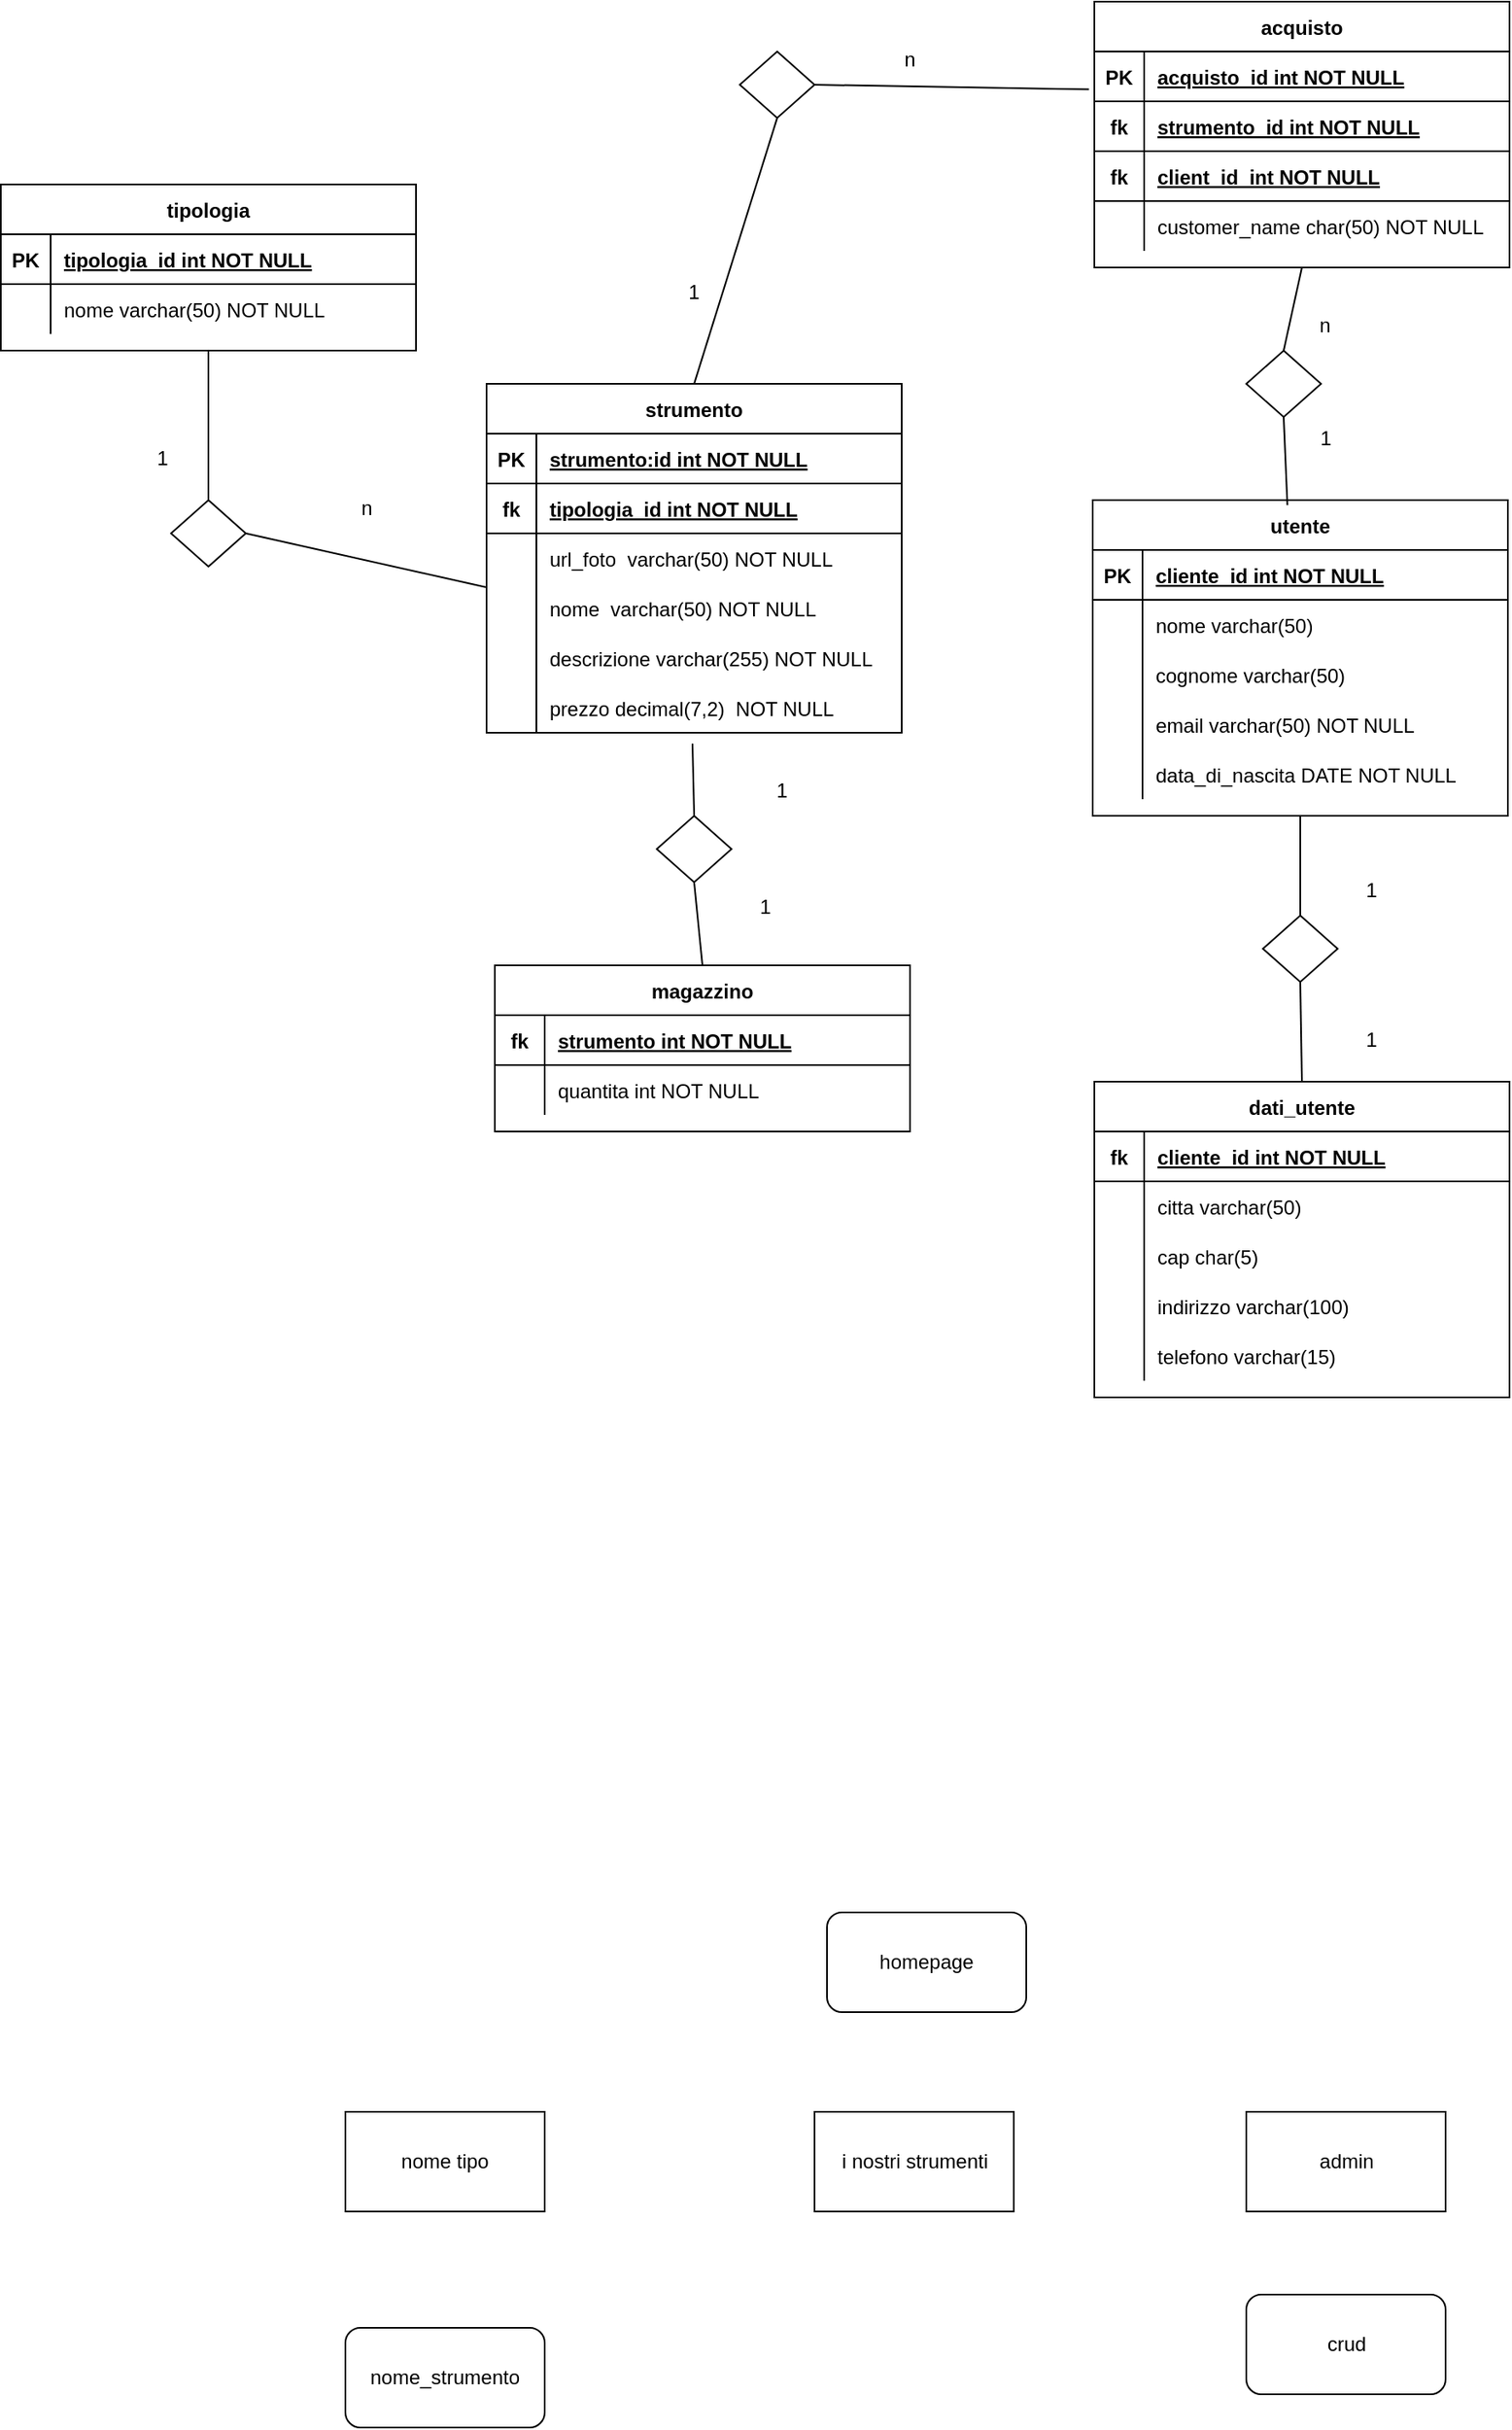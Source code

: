 <mxfile version="22.0.3" type="device">
  <diagram id="R2lEEEUBdFMjLlhIrx00" name="Page-1">
    <mxGraphModel dx="2693" dy="1909" grid="1" gridSize="10" guides="1" tooltips="1" connect="1" arrows="1" fold="1" page="1" pageScale="1" pageWidth="850" pageHeight="1100" math="0" shadow="0" extFonts="Permanent Marker^https://fonts.googleapis.com/css?family=Permanent+Marker">
      <root>
        <mxCell id="0" />
        <mxCell id="1" parent="0" />
        <mxCell id="C-vyLk0tnHw3VtMMgP7b-23" value="strumento" style="shape=table;startSize=30;container=1;collapsible=1;childLayout=tableLayout;fixedRows=1;rowLines=0;fontStyle=1;align=center;resizeLast=1;" parent="1" vertex="1">
          <mxGeometry x="125" y="200" width="250" height="210" as="geometry" />
        </mxCell>
        <mxCell id="0L6NNdQoNiZT2epKja19-103" value="" style="shape=partialRectangle;collapsible=0;dropTarget=0;pointerEvents=0;fillColor=none;points=[[0,0.5],[1,0.5]];portConstraint=eastwest;top=0;left=0;right=0;bottom=1;" parent="C-vyLk0tnHw3VtMMgP7b-23" vertex="1">
          <mxGeometry y="30" width="250" height="30" as="geometry" />
        </mxCell>
        <mxCell id="0L6NNdQoNiZT2epKja19-104" value="PK" style="shape=partialRectangle;overflow=hidden;connectable=0;fillColor=none;top=0;left=0;bottom=0;right=0;fontStyle=1;" parent="0L6NNdQoNiZT2epKja19-103" vertex="1">
          <mxGeometry width="30" height="30" as="geometry">
            <mxRectangle width="30" height="30" as="alternateBounds" />
          </mxGeometry>
        </mxCell>
        <mxCell id="0L6NNdQoNiZT2epKja19-105" value="strumento:id int NOT NULL " style="shape=partialRectangle;overflow=hidden;connectable=0;fillColor=none;top=0;left=0;bottom=0;right=0;align=left;spacingLeft=6;fontStyle=5;" parent="0L6NNdQoNiZT2epKja19-103" vertex="1">
          <mxGeometry x="30" width="220" height="30" as="geometry">
            <mxRectangle width="220" height="30" as="alternateBounds" />
          </mxGeometry>
        </mxCell>
        <mxCell id="C-vyLk0tnHw3VtMMgP7b-24" value="" style="shape=partialRectangle;collapsible=0;dropTarget=0;pointerEvents=0;fillColor=none;points=[[0,0.5],[1,0.5]];portConstraint=eastwest;top=0;left=0;right=0;bottom=1;" parent="C-vyLk0tnHw3VtMMgP7b-23" vertex="1">
          <mxGeometry y="60" width="250" height="30" as="geometry" />
        </mxCell>
        <mxCell id="C-vyLk0tnHw3VtMMgP7b-25" value="fk" style="shape=partialRectangle;overflow=hidden;connectable=0;fillColor=none;top=0;left=0;bottom=0;right=0;fontStyle=1;" parent="C-vyLk0tnHw3VtMMgP7b-24" vertex="1">
          <mxGeometry width="30" height="30" as="geometry">
            <mxRectangle width="30" height="30" as="alternateBounds" />
          </mxGeometry>
        </mxCell>
        <mxCell id="C-vyLk0tnHw3VtMMgP7b-26" value="tipologia_id int NOT NULL " style="shape=partialRectangle;overflow=hidden;connectable=0;fillColor=none;top=0;left=0;bottom=0;right=0;align=left;spacingLeft=6;fontStyle=5;" parent="C-vyLk0tnHw3VtMMgP7b-24" vertex="1">
          <mxGeometry x="30" width="220" height="30" as="geometry">
            <mxRectangle width="220" height="30" as="alternateBounds" />
          </mxGeometry>
        </mxCell>
        <mxCell id="0L6NNdQoNiZT2epKja19-24" value="" style="shape=partialRectangle;collapsible=0;dropTarget=0;pointerEvents=0;fillColor=none;points=[[0,0.5],[1,0.5]];portConstraint=eastwest;top=0;left=0;right=0;bottom=0;" parent="C-vyLk0tnHw3VtMMgP7b-23" vertex="1">
          <mxGeometry y="90" width="250" height="30" as="geometry" />
        </mxCell>
        <mxCell id="0L6NNdQoNiZT2epKja19-25" value="" style="shape=partialRectangle;overflow=hidden;connectable=0;fillColor=none;top=0;left=0;bottom=0;right=0;" parent="0L6NNdQoNiZT2epKja19-24" vertex="1">
          <mxGeometry width="30" height="30" as="geometry">
            <mxRectangle width="30" height="30" as="alternateBounds" />
          </mxGeometry>
        </mxCell>
        <mxCell id="0L6NNdQoNiZT2epKja19-26" value="url_foto  varchar(50) NOT NULL" style="shape=partialRectangle;overflow=hidden;connectable=0;fillColor=none;top=0;left=0;bottom=0;right=0;align=left;spacingLeft=6;" parent="0L6NNdQoNiZT2epKja19-24" vertex="1">
          <mxGeometry x="30" width="220" height="30" as="geometry">
            <mxRectangle width="220" height="30" as="alternateBounds" />
          </mxGeometry>
        </mxCell>
        <mxCell id="0L6NNdQoNiZT2epKja19-27" value="" style="shape=partialRectangle;collapsible=0;dropTarget=0;pointerEvents=0;fillColor=none;points=[[0,0.5],[1,0.5]];portConstraint=eastwest;top=0;left=0;right=0;bottom=0;" parent="C-vyLk0tnHw3VtMMgP7b-23" vertex="1">
          <mxGeometry y="120" width="250" height="30" as="geometry" />
        </mxCell>
        <mxCell id="0L6NNdQoNiZT2epKja19-28" value="" style="shape=partialRectangle;overflow=hidden;connectable=0;fillColor=none;top=0;left=0;bottom=0;right=0;" parent="0L6NNdQoNiZT2epKja19-27" vertex="1">
          <mxGeometry width="30" height="30" as="geometry">
            <mxRectangle width="30" height="30" as="alternateBounds" />
          </mxGeometry>
        </mxCell>
        <mxCell id="0L6NNdQoNiZT2epKja19-29" value="nome  varchar(50) NOT NULL" style="shape=partialRectangle;overflow=hidden;connectable=0;fillColor=none;top=0;left=0;bottom=0;right=0;align=left;spacingLeft=6;" parent="0L6NNdQoNiZT2epKja19-27" vertex="1">
          <mxGeometry x="30" width="220" height="30" as="geometry">
            <mxRectangle width="220" height="30" as="alternateBounds" />
          </mxGeometry>
        </mxCell>
        <mxCell id="0L6NNdQoNiZT2epKja19-30" value="" style="shape=partialRectangle;collapsible=0;dropTarget=0;pointerEvents=0;fillColor=none;points=[[0,0.5],[1,0.5]];portConstraint=eastwest;top=0;left=0;right=0;bottom=0;" parent="C-vyLk0tnHw3VtMMgP7b-23" vertex="1">
          <mxGeometry y="150" width="250" height="30" as="geometry" />
        </mxCell>
        <mxCell id="0L6NNdQoNiZT2epKja19-31" value="" style="shape=partialRectangle;overflow=hidden;connectable=0;fillColor=none;top=0;left=0;bottom=0;right=0;" parent="0L6NNdQoNiZT2epKja19-30" vertex="1">
          <mxGeometry width="30" height="30" as="geometry">
            <mxRectangle width="30" height="30" as="alternateBounds" />
          </mxGeometry>
        </mxCell>
        <mxCell id="0L6NNdQoNiZT2epKja19-32" value="descrizione varchar(255) NOT NULL" style="shape=partialRectangle;overflow=hidden;connectable=0;fillColor=none;top=0;left=0;bottom=0;right=0;align=left;spacingLeft=6;" parent="0L6NNdQoNiZT2epKja19-30" vertex="1">
          <mxGeometry x="30" width="220" height="30" as="geometry">
            <mxRectangle width="220" height="30" as="alternateBounds" />
          </mxGeometry>
        </mxCell>
        <mxCell id="C-vyLk0tnHw3VtMMgP7b-27" value="" style="shape=partialRectangle;collapsible=0;dropTarget=0;pointerEvents=0;fillColor=none;points=[[0,0.5],[1,0.5]];portConstraint=eastwest;top=0;left=0;right=0;bottom=0;" parent="C-vyLk0tnHw3VtMMgP7b-23" vertex="1">
          <mxGeometry y="180" width="250" height="30" as="geometry" />
        </mxCell>
        <mxCell id="C-vyLk0tnHw3VtMMgP7b-28" value="" style="shape=partialRectangle;overflow=hidden;connectable=0;fillColor=none;top=0;left=0;bottom=0;right=0;" parent="C-vyLk0tnHw3VtMMgP7b-27" vertex="1">
          <mxGeometry width="30" height="30" as="geometry">
            <mxRectangle width="30" height="30" as="alternateBounds" />
          </mxGeometry>
        </mxCell>
        <mxCell id="C-vyLk0tnHw3VtMMgP7b-29" value="prezzo decimal(7,2)  NOT NULL" style="shape=partialRectangle;overflow=hidden;connectable=0;fillColor=none;top=0;left=0;bottom=0;right=0;align=left;spacingLeft=6;" parent="C-vyLk0tnHw3VtMMgP7b-27" vertex="1">
          <mxGeometry x="30" width="220" height="30" as="geometry">
            <mxRectangle width="220" height="30" as="alternateBounds" />
          </mxGeometry>
        </mxCell>
        <mxCell id="0L6NNdQoNiZT2epKja19-1" value="tipologia" style="shape=table;startSize=30;container=1;collapsible=1;childLayout=tableLayout;fixedRows=1;rowLines=0;fontStyle=1;align=center;resizeLast=1;" parent="1" vertex="1">
          <mxGeometry x="-167.5" y="80" width="250" height="100" as="geometry" />
        </mxCell>
        <mxCell id="0L6NNdQoNiZT2epKja19-2" value="" style="shape=partialRectangle;collapsible=0;dropTarget=0;pointerEvents=0;fillColor=none;points=[[0,0.5],[1,0.5]];portConstraint=eastwest;top=0;left=0;right=0;bottom=1;" parent="0L6NNdQoNiZT2epKja19-1" vertex="1">
          <mxGeometry y="30" width="250" height="30" as="geometry" />
        </mxCell>
        <mxCell id="0L6NNdQoNiZT2epKja19-3" value="PK" style="shape=partialRectangle;overflow=hidden;connectable=0;fillColor=none;top=0;left=0;bottom=0;right=0;fontStyle=1;" parent="0L6NNdQoNiZT2epKja19-2" vertex="1">
          <mxGeometry width="30" height="30" as="geometry">
            <mxRectangle width="30" height="30" as="alternateBounds" />
          </mxGeometry>
        </mxCell>
        <mxCell id="0L6NNdQoNiZT2epKja19-4" value="tipologia_id int NOT NULL " style="shape=partialRectangle;overflow=hidden;connectable=0;fillColor=none;top=0;left=0;bottom=0;right=0;align=left;spacingLeft=6;fontStyle=5;" parent="0L6NNdQoNiZT2epKja19-2" vertex="1">
          <mxGeometry x="30" width="220" height="30" as="geometry">
            <mxRectangle width="220" height="30" as="alternateBounds" />
          </mxGeometry>
        </mxCell>
        <mxCell id="0L6NNdQoNiZT2epKja19-5" value="" style="shape=partialRectangle;collapsible=0;dropTarget=0;pointerEvents=0;fillColor=none;points=[[0,0.5],[1,0.5]];portConstraint=eastwest;top=0;left=0;right=0;bottom=0;" parent="0L6NNdQoNiZT2epKja19-1" vertex="1">
          <mxGeometry y="60" width="250" height="30" as="geometry" />
        </mxCell>
        <mxCell id="0L6NNdQoNiZT2epKja19-6" value="" style="shape=partialRectangle;overflow=hidden;connectable=0;fillColor=none;top=0;left=0;bottom=0;right=0;" parent="0L6NNdQoNiZT2epKja19-5" vertex="1">
          <mxGeometry width="30" height="30" as="geometry">
            <mxRectangle width="30" height="30" as="alternateBounds" />
          </mxGeometry>
        </mxCell>
        <mxCell id="0L6NNdQoNiZT2epKja19-7" value="nome varchar(50) NOT NULL" style="shape=partialRectangle;overflow=hidden;connectable=0;fillColor=none;top=0;left=0;bottom=0;right=0;align=left;spacingLeft=6;" parent="0L6NNdQoNiZT2epKja19-5" vertex="1">
          <mxGeometry x="30" width="220" height="30" as="geometry">
            <mxRectangle width="220" height="30" as="alternateBounds" />
          </mxGeometry>
        </mxCell>
        <mxCell id="0L6NNdQoNiZT2epKja19-8" value="utente" style="shape=table;startSize=30;container=1;collapsible=1;childLayout=tableLayout;fixedRows=1;rowLines=0;fontStyle=1;align=center;resizeLast=1;" parent="1" vertex="1">
          <mxGeometry x="490" y="270" width="250" height="190" as="geometry" />
        </mxCell>
        <mxCell id="0L6NNdQoNiZT2epKja19-9" value="" style="shape=partialRectangle;collapsible=0;dropTarget=0;pointerEvents=0;fillColor=none;points=[[0,0.5],[1,0.5]];portConstraint=eastwest;top=0;left=0;right=0;bottom=1;" parent="0L6NNdQoNiZT2epKja19-8" vertex="1">
          <mxGeometry y="30" width="250" height="30" as="geometry" />
        </mxCell>
        <mxCell id="0L6NNdQoNiZT2epKja19-10" value="PK" style="shape=partialRectangle;overflow=hidden;connectable=0;fillColor=none;top=0;left=0;bottom=0;right=0;fontStyle=1;" parent="0L6NNdQoNiZT2epKja19-9" vertex="1">
          <mxGeometry width="30" height="30" as="geometry">
            <mxRectangle width="30" height="30" as="alternateBounds" />
          </mxGeometry>
        </mxCell>
        <mxCell id="0L6NNdQoNiZT2epKja19-11" value="cliente_id int NOT NULL " style="shape=partialRectangle;overflow=hidden;connectable=0;fillColor=none;top=0;left=0;bottom=0;right=0;align=left;spacingLeft=6;fontStyle=5;" parent="0L6NNdQoNiZT2epKja19-9" vertex="1">
          <mxGeometry x="30" width="220" height="30" as="geometry">
            <mxRectangle width="220" height="30" as="alternateBounds" />
          </mxGeometry>
        </mxCell>
        <mxCell id="0L6NNdQoNiZT2epKja19-12" value="" style="shape=partialRectangle;collapsible=0;dropTarget=0;pointerEvents=0;fillColor=none;points=[[0,0.5],[1,0.5]];portConstraint=eastwest;top=0;left=0;right=0;bottom=0;" parent="0L6NNdQoNiZT2epKja19-8" vertex="1">
          <mxGeometry y="60" width="250" height="30" as="geometry" />
        </mxCell>
        <mxCell id="0L6NNdQoNiZT2epKja19-13" value="" style="shape=partialRectangle;overflow=hidden;connectable=0;fillColor=none;top=0;left=0;bottom=0;right=0;" parent="0L6NNdQoNiZT2epKja19-12" vertex="1">
          <mxGeometry width="30" height="30" as="geometry">
            <mxRectangle width="30" height="30" as="alternateBounds" />
          </mxGeometry>
        </mxCell>
        <mxCell id="0L6NNdQoNiZT2epKja19-14" value="nome varchar(50)" style="shape=partialRectangle;overflow=hidden;connectable=0;fillColor=none;top=0;left=0;bottom=0;right=0;align=left;spacingLeft=6;" parent="0L6NNdQoNiZT2epKja19-12" vertex="1">
          <mxGeometry x="30" width="220" height="30" as="geometry">
            <mxRectangle width="220" height="30" as="alternateBounds" />
          </mxGeometry>
        </mxCell>
        <mxCell id="0L6NNdQoNiZT2epKja19-48" value="" style="shape=partialRectangle;collapsible=0;dropTarget=0;pointerEvents=0;fillColor=none;points=[[0,0.5],[1,0.5]];portConstraint=eastwest;top=0;left=0;right=0;bottom=0;" parent="0L6NNdQoNiZT2epKja19-8" vertex="1">
          <mxGeometry y="90" width="250" height="30" as="geometry" />
        </mxCell>
        <mxCell id="0L6NNdQoNiZT2epKja19-49" value="" style="shape=partialRectangle;overflow=hidden;connectable=0;fillColor=none;top=0;left=0;bottom=0;right=0;" parent="0L6NNdQoNiZT2epKja19-48" vertex="1">
          <mxGeometry width="30" height="30" as="geometry">
            <mxRectangle width="30" height="30" as="alternateBounds" />
          </mxGeometry>
        </mxCell>
        <mxCell id="0L6NNdQoNiZT2epKja19-50" value="cognome varchar(50) " style="shape=partialRectangle;overflow=hidden;connectable=0;fillColor=none;top=0;left=0;bottom=0;right=0;align=left;spacingLeft=6;" parent="0L6NNdQoNiZT2epKja19-48" vertex="1">
          <mxGeometry x="30" width="220" height="30" as="geometry">
            <mxRectangle width="220" height="30" as="alternateBounds" />
          </mxGeometry>
        </mxCell>
        <mxCell id="0L6NNdQoNiZT2epKja19-51" value="" style="shape=partialRectangle;collapsible=0;dropTarget=0;pointerEvents=0;fillColor=none;points=[[0,0.5],[1,0.5]];portConstraint=eastwest;top=0;left=0;right=0;bottom=0;" parent="0L6NNdQoNiZT2epKja19-8" vertex="1">
          <mxGeometry y="120" width="250" height="30" as="geometry" />
        </mxCell>
        <mxCell id="0L6NNdQoNiZT2epKja19-52" value="" style="shape=partialRectangle;overflow=hidden;connectable=0;fillColor=none;top=0;left=0;bottom=0;right=0;" parent="0L6NNdQoNiZT2epKja19-51" vertex="1">
          <mxGeometry width="30" height="30" as="geometry">
            <mxRectangle width="30" height="30" as="alternateBounds" />
          </mxGeometry>
        </mxCell>
        <mxCell id="0L6NNdQoNiZT2epKja19-53" value="email varchar(50) NOT NULL" style="shape=partialRectangle;overflow=hidden;connectable=0;fillColor=none;top=0;left=0;bottom=0;right=0;align=left;spacingLeft=6;" parent="0L6NNdQoNiZT2epKja19-51" vertex="1">
          <mxGeometry x="30" width="220" height="30" as="geometry">
            <mxRectangle width="220" height="30" as="alternateBounds" />
          </mxGeometry>
        </mxCell>
        <mxCell id="0L6NNdQoNiZT2epKja19-54" value="" style="shape=partialRectangle;collapsible=0;dropTarget=0;pointerEvents=0;fillColor=none;points=[[0,0.5],[1,0.5]];portConstraint=eastwest;top=0;left=0;right=0;bottom=0;" parent="0L6NNdQoNiZT2epKja19-8" vertex="1">
          <mxGeometry y="150" width="250" height="30" as="geometry" />
        </mxCell>
        <mxCell id="0L6NNdQoNiZT2epKja19-55" value="" style="shape=partialRectangle;overflow=hidden;connectable=0;fillColor=none;top=0;left=0;bottom=0;right=0;" parent="0L6NNdQoNiZT2epKja19-54" vertex="1">
          <mxGeometry width="30" height="30" as="geometry">
            <mxRectangle width="30" height="30" as="alternateBounds" />
          </mxGeometry>
        </mxCell>
        <mxCell id="0L6NNdQoNiZT2epKja19-56" value="data_di_nascita DATE NOT NULL" style="shape=partialRectangle;overflow=hidden;connectable=0;fillColor=none;top=0;left=0;bottom=0;right=0;align=left;spacingLeft=6;" parent="0L6NNdQoNiZT2epKja19-54" vertex="1">
          <mxGeometry x="30" width="220" height="30" as="geometry">
            <mxRectangle width="220" height="30" as="alternateBounds" />
          </mxGeometry>
        </mxCell>
        <mxCell id="0L6NNdQoNiZT2epKja19-15" value="acquisto" style="shape=table;startSize=30;container=1;collapsible=1;childLayout=tableLayout;fixedRows=1;rowLines=0;fontStyle=1;align=center;resizeLast=1;" parent="1" vertex="1">
          <mxGeometry x="491" y="-30" width="250" height="160" as="geometry" />
        </mxCell>
        <mxCell id="0L6NNdQoNiZT2epKja19-16" value="" style="shape=partialRectangle;collapsible=0;dropTarget=0;pointerEvents=0;fillColor=none;points=[[0,0.5],[1,0.5]];portConstraint=eastwest;top=0;left=0;right=0;bottom=1;" parent="0L6NNdQoNiZT2epKja19-15" vertex="1">
          <mxGeometry y="30" width="250" height="30" as="geometry" />
        </mxCell>
        <mxCell id="0L6NNdQoNiZT2epKja19-17" value="PK" style="shape=partialRectangle;overflow=hidden;connectable=0;fillColor=none;top=0;left=0;bottom=0;right=0;fontStyle=1;" parent="0L6NNdQoNiZT2epKja19-16" vertex="1">
          <mxGeometry width="30" height="30" as="geometry">
            <mxRectangle width="30" height="30" as="alternateBounds" />
          </mxGeometry>
        </mxCell>
        <mxCell id="0L6NNdQoNiZT2epKja19-18" value="acquisto_id int NOT NULL " style="shape=partialRectangle;overflow=hidden;connectable=0;fillColor=none;top=0;left=0;bottom=0;right=0;align=left;spacingLeft=6;fontStyle=5;" parent="0L6NNdQoNiZT2epKja19-16" vertex="1">
          <mxGeometry x="30" width="220" height="30" as="geometry">
            <mxRectangle width="220" height="30" as="alternateBounds" />
          </mxGeometry>
        </mxCell>
        <mxCell id="0L6NNdQoNiZT2epKja19-107" value="" style="shape=partialRectangle;collapsible=0;dropTarget=0;pointerEvents=0;fillColor=none;points=[[0,0.5],[1,0.5]];portConstraint=eastwest;top=0;left=0;right=0;bottom=1;" parent="0L6NNdQoNiZT2epKja19-15" vertex="1">
          <mxGeometry y="60" width="250" height="30" as="geometry" />
        </mxCell>
        <mxCell id="0L6NNdQoNiZT2epKja19-108" value="fk" style="shape=partialRectangle;overflow=hidden;connectable=0;fillColor=none;top=0;left=0;bottom=0;right=0;fontStyle=1;" parent="0L6NNdQoNiZT2epKja19-107" vertex="1">
          <mxGeometry width="30" height="30" as="geometry">
            <mxRectangle width="30" height="30" as="alternateBounds" />
          </mxGeometry>
        </mxCell>
        <mxCell id="0L6NNdQoNiZT2epKja19-109" value="strumento_id int NOT NULL " style="shape=partialRectangle;overflow=hidden;connectable=0;fillColor=none;top=0;left=0;bottom=0;right=0;align=left;spacingLeft=6;fontStyle=5;" parent="0L6NNdQoNiZT2epKja19-107" vertex="1">
          <mxGeometry x="30" width="220" height="30" as="geometry">
            <mxRectangle width="220" height="30" as="alternateBounds" />
          </mxGeometry>
        </mxCell>
        <mxCell id="0L6NNdQoNiZT2epKja19-110" value="" style="shape=partialRectangle;collapsible=0;dropTarget=0;pointerEvents=0;fillColor=none;points=[[0,0.5],[1,0.5]];portConstraint=eastwest;top=0;left=0;right=0;bottom=1;" parent="0L6NNdQoNiZT2epKja19-15" vertex="1">
          <mxGeometry y="90" width="250" height="30" as="geometry" />
        </mxCell>
        <mxCell id="0L6NNdQoNiZT2epKja19-111" value="fk" style="shape=partialRectangle;overflow=hidden;connectable=0;fillColor=none;top=0;left=0;bottom=0;right=0;fontStyle=1;" parent="0L6NNdQoNiZT2epKja19-110" vertex="1">
          <mxGeometry width="30" height="30" as="geometry">
            <mxRectangle width="30" height="30" as="alternateBounds" />
          </mxGeometry>
        </mxCell>
        <mxCell id="0L6NNdQoNiZT2epKja19-112" value="client_id  int NOT NULL " style="shape=partialRectangle;overflow=hidden;connectable=0;fillColor=none;top=0;left=0;bottom=0;right=0;align=left;spacingLeft=6;fontStyle=5;" parent="0L6NNdQoNiZT2epKja19-110" vertex="1">
          <mxGeometry x="30" width="220" height="30" as="geometry">
            <mxRectangle width="220" height="30" as="alternateBounds" />
          </mxGeometry>
        </mxCell>
        <mxCell id="0L6NNdQoNiZT2epKja19-19" value="" style="shape=partialRectangle;collapsible=0;dropTarget=0;pointerEvents=0;fillColor=none;points=[[0,0.5],[1,0.5]];portConstraint=eastwest;top=0;left=0;right=0;bottom=0;" parent="0L6NNdQoNiZT2epKja19-15" vertex="1">
          <mxGeometry y="120" width="250" height="30" as="geometry" />
        </mxCell>
        <mxCell id="0L6NNdQoNiZT2epKja19-20" value="" style="shape=partialRectangle;overflow=hidden;connectable=0;fillColor=none;top=0;left=0;bottom=0;right=0;" parent="0L6NNdQoNiZT2epKja19-19" vertex="1">
          <mxGeometry width="30" height="30" as="geometry">
            <mxRectangle width="30" height="30" as="alternateBounds" />
          </mxGeometry>
        </mxCell>
        <mxCell id="0L6NNdQoNiZT2epKja19-21" value="customer_name char(50) NOT NULL" style="shape=partialRectangle;overflow=hidden;connectable=0;fillColor=none;top=0;left=0;bottom=0;right=0;align=left;spacingLeft=6;" parent="0L6NNdQoNiZT2epKja19-19" vertex="1">
          <mxGeometry x="30" width="220" height="30" as="geometry">
            <mxRectangle width="220" height="30" as="alternateBounds" />
          </mxGeometry>
        </mxCell>
        <mxCell id="0L6NNdQoNiZT2epKja19-33" value="" style="rhombus;whiteSpace=wrap;html=1;" parent="1" vertex="1">
          <mxGeometry x="-65" y="270" width="45" height="40" as="geometry" />
        </mxCell>
        <mxCell id="0L6NNdQoNiZT2epKja19-34" value="" style="endArrow=none;html=1;rounded=0;entryX=1;entryY=0.5;entryDx=0;entryDy=0;exitX=-0.002;exitY=0.08;exitDx=0;exitDy=0;exitPerimeter=0;" parent="1" source="0L6NNdQoNiZT2epKja19-27" target="0L6NNdQoNiZT2epKja19-33" edge="1">
          <mxGeometry width="50" height="50" relative="1" as="geometry">
            <mxPoint x="400" y="300" as="sourcePoint" />
            <mxPoint x="450" y="250" as="targetPoint" />
          </mxGeometry>
        </mxCell>
        <mxCell id="0L6NNdQoNiZT2epKja19-35" value="" style="endArrow=none;html=1;rounded=0;entryX=0.5;entryY=1;entryDx=0;entryDy=0;exitX=0.5;exitY=0;exitDx=0;exitDy=0;" parent="1" source="0L6NNdQoNiZT2epKja19-33" target="0L6NNdQoNiZT2epKja19-1" edge="1">
          <mxGeometry width="50" height="50" relative="1" as="geometry">
            <mxPoint x="400" y="300" as="sourcePoint" />
            <mxPoint x="450" y="250" as="targetPoint" />
          </mxGeometry>
        </mxCell>
        <mxCell id="0L6NNdQoNiZT2epKja19-37" value="1" style="text;html=1;strokeColor=none;fillColor=none;align=center;verticalAlign=middle;whiteSpace=wrap;rounded=0;" parent="1" vertex="1">
          <mxGeometry x="-100" y="230" width="60" height="30" as="geometry" />
        </mxCell>
        <mxCell id="0L6NNdQoNiZT2epKja19-38" value="" style="rhombus;whiteSpace=wrap;html=1;" parent="1" vertex="1">
          <mxGeometry x="277.5" width="45" height="40" as="geometry" />
        </mxCell>
        <mxCell id="0L6NNdQoNiZT2epKja19-39" value="" style="endArrow=none;html=1;rounded=0;entryX=0.5;entryY=1;entryDx=0;entryDy=0;exitX=0.5;exitY=0;exitDx=0;exitDy=0;" parent="1" source="C-vyLk0tnHw3VtMMgP7b-23" target="0L6NNdQoNiZT2epKja19-38" edge="1">
          <mxGeometry width="50" height="50" relative="1" as="geometry">
            <mxPoint x="400" y="300" as="sourcePoint" />
            <mxPoint x="450" y="250" as="targetPoint" />
          </mxGeometry>
        </mxCell>
        <mxCell id="0L6NNdQoNiZT2epKja19-40" value="" style="endArrow=none;html=1;rounded=0;entryX=-0.013;entryY=0.76;entryDx=0;entryDy=0;entryPerimeter=0;exitX=1;exitY=0.5;exitDx=0;exitDy=0;" parent="1" source="0L6NNdQoNiZT2epKja19-38" target="0L6NNdQoNiZT2epKja19-16" edge="1">
          <mxGeometry width="50" height="50" relative="1" as="geometry">
            <mxPoint x="400" y="300" as="sourcePoint" />
            <mxPoint x="450" y="250" as="targetPoint" />
          </mxGeometry>
        </mxCell>
        <mxCell id="0L6NNdQoNiZT2epKja19-41" value="1" style="text;html=1;strokeColor=none;fillColor=none;align=center;verticalAlign=middle;whiteSpace=wrap;rounded=0;" parent="1" vertex="1">
          <mxGeometry x="220" y="130" width="60" height="30" as="geometry" />
        </mxCell>
        <mxCell id="0L6NNdQoNiZT2epKja19-42" value="n" style="text;html=1;strokeColor=none;fillColor=none;align=center;verticalAlign=middle;whiteSpace=wrap;rounded=0;" parent="1" vertex="1">
          <mxGeometry x="350" y="-10" width="60" height="30" as="geometry" />
        </mxCell>
        <mxCell id="0L6NNdQoNiZT2epKja19-43" value="" style="rhombus;whiteSpace=wrap;html=1;" parent="1" vertex="1">
          <mxGeometry x="582.5" y="180" width="45" height="40" as="geometry" />
        </mxCell>
        <mxCell id="0L6NNdQoNiZT2epKja19-44" value="" style="endArrow=none;html=1;rounded=0;entryX=0.5;entryY=1;entryDx=0;entryDy=0;exitX=0.469;exitY=0.016;exitDx=0;exitDy=0;exitPerimeter=0;" parent="1" source="0L6NNdQoNiZT2epKja19-8" target="0L6NNdQoNiZT2epKja19-43" edge="1">
          <mxGeometry width="50" height="50" relative="1" as="geometry">
            <mxPoint x="400" y="300" as="sourcePoint" />
            <mxPoint x="450" y="250" as="targetPoint" />
          </mxGeometry>
        </mxCell>
        <mxCell id="0L6NNdQoNiZT2epKja19-45" value="" style="endArrow=none;html=1;rounded=0;entryX=0.5;entryY=1;entryDx=0;entryDy=0;exitX=0.5;exitY=0;exitDx=0;exitDy=0;" parent="1" source="0L6NNdQoNiZT2epKja19-43" target="0L6NNdQoNiZT2epKja19-15" edge="1">
          <mxGeometry width="50" height="50" relative="1" as="geometry">
            <mxPoint x="400" y="300" as="sourcePoint" />
            <mxPoint x="450" y="250" as="targetPoint" />
          </mxGeometry>
        </mxCell>
        <mxCell id="0L6NNdQoNiZT2epKja19-46" value="1" style="text;html=1;align=center;verticalAlign=middle;resizable=0;points=[];autosize=1;strokeColor=none;fillColor=none;" parent="1" vertex="1">
          <mxGeometry x="615" y="218" width="30" height="30" as="geometry" />
        </mxCell>
        <mxCell id="0L6NNdQoNiZT2epKja19-47" value="n" style="text;html=1;strokeColor=none;fillColor=none;align=center;verticalAlign=middle;whiteSpace=wrap;rounded=0;" parent="1" vertex="1">
          <mxGeometry x="600" y="150" width="60" height="30" as="geometry" />
        </mxCell>
        <mxCell id="0L6NNdQoNiZT2epKja19-57" value="" style="rhombus;whiteSpace=wrap;html=1;" parent="1" vertex="1">
          <mxGeometry x="592.5" y="520" width="45" height="40" as="geometry" />
        </mxCell>
        <mxCell id="0L6NNdQoNiZT2epKja19-82" value="dati_utente" style="shape=table;startSize=30;container=1;collapsible=1;childLayout=tableLayout;fixedRows=1;rowLines=0;fontStyle=1;align=center;resizeLast=1;" parent="1" vertex="1">
          <mxGeometry x="491" y="620" width="250" height="190" as="geometry" />
        </mxCell>
        <mxCell id="0L6NNdQoNiZT2epKja19-83" value="" style="shape=partialRectangle;collapsible=0;dropTarget=0;pointerEvents=0;fillColor=none;points=[[0,0.5],[1,0.5]];portConstraint=eastwest;top=0;left=0;right=0;bottom=1;" parent="0L6NNdQoNiZT2epKja19-82" vertex="1">
          <mxGeometry y="30" width="250" height="30" as="geometry" />
        </mxCell>
        <mxCell id="0L6NNdQoNiZT2epKja19-84" value="fk" style="shape=partialRectangle;overflow=hidden;connectable=0;fillColor=none;top=0;left=0;bottom=0;right=0;fontStyle=1;" parent="0L6NNdQoNiZT2epKja19-83" vertex="1">
          <mxGeometry width="30" height="30" as="geometry">
            <mxRectangle width="30" height="30" as="alternateBounds" />
          </mxGeometry>
        </mxCell>
        <mxCell id="0L6NNdQoNiZT2epKja19-85" value="cliente_id int NOT NULL " style="shape=partialRectangle;overflow=hidden;connectable=0;fillColor=none;top=0;left=0;bottom=0;right=0;align=left;spacingLeft=6;fontStyle=5;" parent="0L6NNdQoNiZT2epKja19-83" vertex="1">
          <mxGeometry x="30" width="220" height="30" as="geometry">
            <mxRectangle width="220" height="30" as="alternateBounds" />
          </mxGeometry>
        </mxCell>
        <mxCell id="0L6NNdQoNiZT2epKja19-86" value="" style="shape=partialRectangle;collapsible=0;dropTarget=0;pointerEvents=0;fillColor=none;points=[[0,0.5],[1,0.5]];portConstraint=eastwest;top=0;left=0;right=0;bottom=0;" parent="0L6NNdQoNiZT2epKja19-82" vertex="1">
          <mxGeometry y="60" width="250" height="30" as="geometry" />
        </mxCell>
        <mxCell id="0L6NNdQoNiZT2epKja19-87" value="" style="shape=partialRectangle;overflow=hidden;connectable=0;fillColor=none;top=0;left=0;bottom=0;right=0;" parent="0L6NNdQoNiZT2epKja19-86" vertex="1">
          <mxGeometry width="30" height="30" as="geometry">
            <mxRectangle width="30" height="30" as="alternateBounds" />
          </mxGeometry>
        </mxCell>
        <mxCell id="0L6NNdQoNiZT2epKja19-88" value="citta varchar(50) " style="shape=partialRectangle;overflow=hidden;connectable=0;fillColor=none;top=0;left=0;bottom=0;right=0;align=left;spacingLeft=6;" parent="0L6NNdQoNiZT2epKja19-86" vertex="1">
          <mxGeometry x="30" width="220" height="30" as="geometry">
            <mxRectangle width="220" height="30" as="alternateBounds" />
          </mxGeometry>
        </mxCell>
        <mxCell id="0L6NNdQoNiZT2epKja19-94" value="" style="shape=partialRectangle;collapsible=0;dropTarget=0;pointerEvents=0;fillColor=none;points=[[0,0.5],[1,0.5]];portConstraint=eastwest;top=0;left=0;right=0;bottom=0;" parent="0L6NNdQoNiZT2epKja19-82" vertex="1">
          <mxGeometry y="90" width="250" height="30" as="geometry" />
        </mxCell>
        <mxCell id="0L6NNdQoNiZT2epKja19-95" value="" style="shape=partialRectangle;overflow=hidden;connectable=0;fillColor=none;top=0;left=0;bottom=0;right=0;" parent="0L6NNdQoNiZT2epKja19-94" vertex="1">
          <mxGeometry width="30" height="30" as="geometry">
            <mxRectangle width="30" height="30" as="alternateBounds" />
          </mxGeometry>
        </mxCell>
        <mxCell id="0L6NNdQoNiZT2epKja19-96" value="cap char(5) " style="shape=partialRectangle;overflow=hidden;connectable=0;fillColor=none;top=0;left=0;bottom=0;right=0;align=left;spacingLeft=6;" parent="0L6NNdQoNiZT2epKja19-94" vertex="1">
          <mxGeometry x="30" width="220" height="30" as="geometry">
            <mxRectangle width="220" height="30" as="alternateBounds" />
          </mxGeometry>
        </mxCell>
        <mxCell id="0L6NNdQoNiZT2epKja19-97" value="" style="shape=partialRectangle;collapsible=0;dropTarget=0;pointerEvents=0;fillColor=none;points=[[0,0.5],[1,0.5]];portConstraint=eastwest;top=0;left=0;right=0;bottom=0;" parent="0L6NNdQoNiZT2epKja19-82" vertex="1">
          <mxGeometry y="120" width="250" height="30" as="geometry" />
        </mxCell>
        <mxCell id="0L6NNdQoNiZT2epKja19-98" value="" style="shape=partialRectangle;overflow=hidden;connectable=0;fillColor=none;top=0;left=0;bottom=0;right=0;" parent="0L6NNdQoNiZT2epKja19-97" vertex="1">
          <mxGeometry width="30" height="30" as="geometry">
            <mxRectangle width="30" height="30" as="alternateBounds" />
          </mxGeometry>
        </mxCell>
        <mxCell id="0L6NNdQoNiZT2epKja19-99" value="indirizzo varchar(100) " style="shape=partialRectangle;overflow=hidden;connectable=0;fillColor=none;top=0;left=0;bottom=0;right=0;align=left;spacingLeft=6;" parent="0L6NNdQoNiZT2epKja19-97" vertex="1">
          <mxGeometry x="30" width="220" height="30" as="geometry">
            <mxRectangle width="220" height="30" as="alternateBounds" />
          </mxGeometry>
        </mxCell>
        <mxCell id="0L6NNdQoNiZT2epKja19-100" value="" style="shape=partialRectangle;collapsible=0;dropTarget=0;pointerEvents=0;fillColor=none;points=[[0,0.5],[1,0.5]];portConstraint=eastwest;top=0;left=0;right=0;bottom=0;" parent="0L6NNdQoNiZT2epKja19-82" vertex="1">
          <mxGeometry y="150" width="250" height="30" as="geometry" />
        </mxCell>
        <mxCell id="0L6NNdQoNiZT2epKja19-101" value="" style="shape=partialRectangle;overflow=hidden;connectable=0;fillColor=none;top=0;left=0;bottom=0;right=0;" parent="0L6NNdQoNiZT2epKja19-100" vertex="1">
          <mxGeometry width="30" height="30" as="geometry">
            <mxRectangle width="30" height="30" as="alternateBounds" />
          </mxGeometry>
        </mxCell>
        <mxCell id="0L6NNdQoNiZT2epKja19-102" value="telefono varchar(15) " style="shape=partialRectangle;overflow=hidden;connectable=0;fillColor=none;top=0;left=0;bottom=0;right=0;align=left;spacingLeft=6;" parent="0L6NNdQoNiZT2epKja19-100" vertex="1">
          <mxGeometry x="30" width="220" height="30" as="geometry">
            <mxRectangle width="220" height="30" as="alternateBounds" />
          </mxGeometry>
        </mxCell>
        <mxCell id="0L6NNdQoNiZT2epKja19-89" value="" style="endArrow=none;html=1;rounded=0;entryX=0.5;entryY=1;entryDx=0;entryDy=0;exitX=0.5;exitY=0;exitDx=0;exitDy=0;" parent="1" source="0L6NNdQoNiZT2epKja19-82" target="0L6NNdQoNiZT2epKja19-57" edge="1">
          <mxGeometry width="50" height="50" relative="1" as="geometry">
            <mxPoint x="360" y="390" as="sourcePoint" />
            <mxPoint x="410" y="340" as="targetPoint" />
          </mxGeometry>
        </mxCell>
        <mxCell id="0L6NNdQoNiZT2epKja19-90" value="" style="endArrow=none;html=1;rounded=0;entryX=0.5;entryY=1;entryDx=0;entryDy=0;exitX=0.5;exitY=0;exitDx=0;exitDy=0;" parent="1" source="0L6NNdQoNiZT2epKja19-57" target="0L6NNdQoNiZT2epKja19-8" edge="1">
          <mxGeometry width="50" height="50" relative="1" as="geometry">
            <mxPoint x="360" y="390" as="sourcePoint" />
            <mxPoint x="410" y="340" as="targetPoint" />
          </mxGeometry>
        </mxCell>
        <mxCell id="0L6NNdQoNiZT2epKja19-91" value="1" style="text;html=1;strokeColor=none;fillColor=none;align=center;verticalAlign=middle;whiteSpace=wrap;rounded=0;" parent="1" vertex="1">
          <mxGeometry x="627.5" y="580" width="60" height="30" as="geometry" />
        </mxCell>
        <mxCell id="0L6NNdQoNiZT2epKja19-92" value="1" style="text;html=1;strokeColor=none;fillColor=none;align=center;verticalAlign=middle;whiteSpace=wrap;rounded=0;" parent="1" vertex="1">
          <mxGeometry x="627.5" y="490" width="60" height="30" as="geometry" />
        </mxCell>
        <mxCell id="0L6NNdQoNiZT2epKja19-106" value="n" style="text;html=1;strokeColor=none;fillColor=none;align=center;verticalAlign=middle;whiteSpace=wrap;rounded=0;" parent="1" vertex="1">
          <mxGeometry x="22.5" y="260" width="60" height="30" as="geometry" />
        </mxCell>
        <mxCell id="0L6NNdQoNiZT2epKja19-118" value="homepage" style="rounded=1;whiteSpace=wrap;html=1;" parent="1" vertex="1">
          <mxGeometry x="330" y="1120" width="120" height="60" as="geometry" />
        </mxCell>
        <mxCell id="0L6NNdQoNiZT2epKja19-123" value="admin" style="rounded=0;whiteSpace=wrap;html=1;" parent="1" vertex="1">
          <mxGeometry x="582.5" y="1240" width="120" height="60" as="geometry" />
        </mxCell>
        <mxCell id="0L6NNdQoNiZT2epKja19-124" value="nome tipo" style="rounded=0;whiteSpace=wrap;html=1;" parent="1" vertex="1">
          <mxGeometry x="40" y="1240" width="120" height="60" as="geometry" />
        </mxCell>
        <mxCell id="0L6NNdQoNiZT2epKja19-125" value="i nostri strumenti" style="rounded=0;whiteSpace=wrap;html=1;" parent="1" vertex="1">
          <mxGeometry x="322.5" y="1240" width="120" height="60" as="geometry" />
        </mxCell>
        <mxCell id="0L6NNdQoNiZT2epKja19-130" value="nome_strumento" style="rounded=1;whiteSpace=wrap;html=1;" parent="1" vertex="1">
          <mxGeometry x="40" y="1370" width="120" height="60" as="geometry" />
        </mxCell>
        <mxCell id="0L6NNdQoNiZT2epKja19-131" value="crud" style="rounded=1;whiteSpace=wrap;html=1;" parent="1" vertex="1">
          <mxGeometry x="582.5" y="1350" width="120" height="60" as="geometry" />
        </mxCell>
        <mxCell id="NYbxLq78m7OKoAibgZmV-1" value="magazzino" style="shape=table;startSize=30;container=1;collapsible=1;childLayout=tableLayout;fixedRows=1;rowLines=0;fontStyle=1;align=center;resizeLast=1;" vertex="1" parent="1">
          <mxGeometry x="130" y="550" width="250" height="100" as="geometry" />
        </mxCell>
        <mxCell id="NYbxLq78m7OKoAibgZmV-2" value="" style="shape=partialRectangle;collapsible=0;dropTarget=0;pointerEvents=0;fillColor=none;points=[[0,0.5],[1,0.5]];portConstraint=eastwest;top=0;left=0;right=0;bottom=1;" vertex="1" parent="NYbxLq78m7OKoAibgZmV-1">
          <mxGeometry y="30" width="250" height="30" as="geometry" />
        </mxCell>
        <mxCell id="NYbxLq78m7OKoAibgZmV-3" value="fk" style="shape=partialRectangle;overflow=hidden;connectable=0;fillColor=none;top=0;left=0;bottom=0;right=0;fontStyle=1;" vertex="1" parent="NYbxLq78m7OKoAibgZmV-2">
          <mxGeometry width="30" height="30" as="geometry">
            <mxRectangle width="30" height="30" as="alternateBounds" />
          </mxGeometry>
        </mxCell>
        <mxCell id="NYbxLq78m7OKoAibgZmV-4" value="strumento int NOT NULL " style="shape=partialRectangle;overflow=hidden;connectable=0;fillColor=none;top=0;left=0;bottom=0;right=0;align=left;spacingLeft=6;fontStyle=5;" vertex="1" parent="NYbxLq78m7OKoAibgZmV-2">
          <mxGeometry x="30" width="220" height="30" as="geometry">
            <mxRectangle width="220" height="30" as="alternateBounds" />
          </mxGeometry>
        </mxCell>
        <mxCell id="NYbxLq78m7OKoAibgZmV-5" value="" style="shape=partialRectangle;collapsible=0;dropTarget=0;pointerEvents=0;fillColor=none;points=[[0,0.5],[1,0.5]];portConstraint=eastwest;top=0;left=0;right=0;bottom=0;" vertex="1" parent="NYbxLq78m7OKoAibgZmV-1">
          <mxGeometry y="60" width="250" height="30" as="geometry" />
        </mxCell>
        <mxCell id="NYbxLq78m7OKoAibgZmV-6" value="" style="shape=partialRectangle;overflow=hidden;connectable=0;fillColor=none;top=0;left=0;bottom=0;right=0;" vertex="1" parent="NYbxLq78m7OKoAibgZmV-5">
          <mxGeometry width="30" height="30" as="geometry">
            <mxRectangle width="30" height="30" as="alternateBounds" />
          </mxGeometry>
        </mxCell>
        <mxCell id="NYbxLq78m7OKoAibgZmV-7" value="quantita int NOT NULL" style="shape=partialRectangle;overflow=hidden;connectable=0;fillColor=none;top=0;left=0;bottom=0;right=0;align=left;spacingLeft=6;" vertex="1" parent="NYbxLq78m7OKoAibgZmV-5">
          <mxGeometry x="30" width="220" height="30" as="geometry">
            <mxRectangle width="220" height="30" as="alternateBounds" />
          </mxGeometry>
        </mxCell>
        <mxCell id="NYbxLq78m7OKoAibgZmV-8" value="" style="rhombus;whiteSpace=wrap;html=1;" vertex="1" parent="1">
          <mxGeometry x="227.5" y="460" width="45" height="40" as="geometry" />
        </mxCell>
        <mxCell id="NYbxLq78m7OKoAibgZmV-9" value="" style="endArrow=none;html=1;rounded=0;exitX=0.5;exitY=0;exitDx=0;exitDy=0;entryX=0.496;entryY=1.219;entryDx=0;entryDy=0;entryPerimeter=0;" edge="1" parent="1" source="NYbxLq78m7OKoAibgZmV-8" target="C-vyLk0tnHw3VtMMgP7b-27">
          <mxGeometry width="50" height="50" relative="1" as="geometry">
            <mxPoint x="580" y="460" as="sourcePoint" />
            <mxPoint x="630" y="410" as="targetPoint" />
          </mxGeometry>
        </mxCell>
        <mxCell id="NYbxLq78m7OKoAibgZmV-10" value="" style="endArrow=none;html=1;rounded=0;exitX=0.5;exitY=1;exitDx=0;exitDy=0;entryX=0.5;entryY=0;entryDx=0;entryDy=0;" edge="1" parent="1" source="NYbxLq78m7OKoAibgZmV-8" target="NYbxLq78m7OKoAibgZmV-1">
          <mxGeometry width="50" height="50" relative="1" as="geometry">
            <mxPoint x="580" y="460" as="sourcePoint" />
            <mxPoint x="630" y="410" as="targetPoint" />
          </mxGeometry>
        </mxCell>
        <mxCell id="NYbxLq78m7OKoAibgZmV-11" value="1" style="text;html=1;strokeColor=none;fillColor=none;align=center;verticalAlign=middle;whiteSpace=wrap;rounded=0;" vertex="1" parent="1">
          <mxGeometry x="262.5" y="500" width="60" height="30" as="geometry" />
        </mxCell>
        <mxCell id="NYbxLq78m7OKoAibgZmV-12" value="1" style="text;html=1;strokeColor=none;fillColor=none;align=center;verticalAlign=middle;whiteSpace=wrap;rounded=0;" vertex="1" parent="1">
          <mxGeometry x="272.5" y="430" width="60" height="30" as="geometry" />
        </mxCell>
      </root>
    </mxGraphModel>
  </diagram>
</mxfile>
